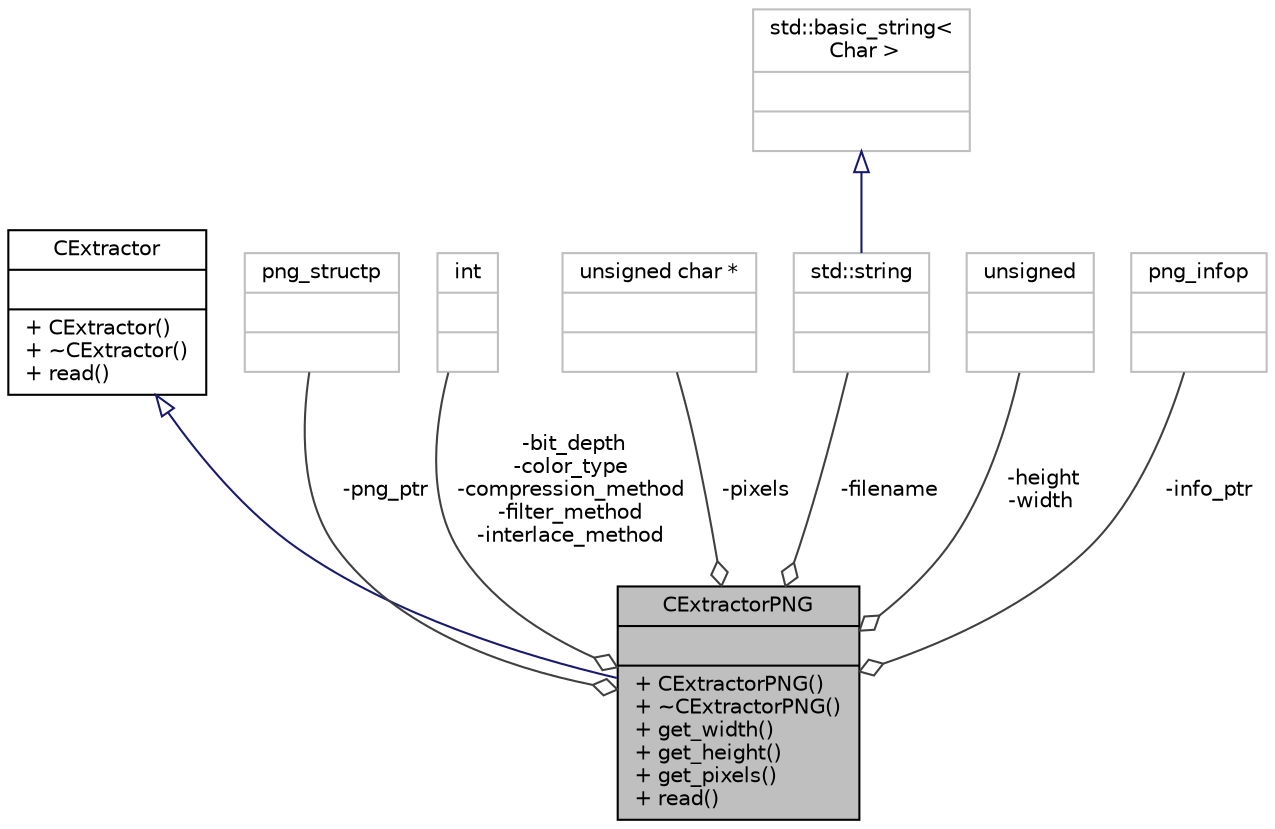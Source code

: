 digraph "CExtractorPNG"
{
 // LATEX_PDF_SIZE
  edge [fontname="Helvetica",fontsize="10",labelfontname="Helvetica",labelfontsize="10"];
  node [fontname="Helvetica",fontsize="10",shape=record];
  Node1 [label="{CExtractorPNG\n||+ CExtractorPNG()\l+ ~CExtractorPNG()\l+ get_width()\l+ get_height()\l+ get_pixels()\l+ read()\l}",height=0.2,width=0.4,color="black", fillcolor="grey75", style="filled", fontcolor="black",tooltip=" "];
  Node2 -> Node1 [dir="back",color="midnightblue",fontsize="10",style="solid",arrowtail="onormal",fontname="Helvetica"];
  Node2 [label="{CExtractor\n||+ CExtractor()\l+ ~CExtractor()\l+ read()\l}",height=0.2,width=0.4,color="black", fillcolor="white", style="filled",URL="$classCExtractor.html",tooltip=" "];
  Node3 -> Node1 [color="grey25",fontsize="10",style="solid",label=" -png_ptr" ,arrowhead="odiamond",fontname="Helvetica"];
  Node3 [label="{png_structp\n||}",height=0.2,width=0.4,color="grey75", fillcolor="white", style="filled",tooltip=" "];
  Node4 -> Node1 [color="grey25",fontsize="10",style="solid",label=" -bit_depth\n-color_type\n-compression_method\n-filter_method\n-interlace_method" ,arrowhead="odiamond",fontname="Helvetica"];
  Node4 [label="{int\n||}",height=0.2,width=0.4,color="grey75", fillcolor="white", style="filled",tooltip=" "];
  Node5 -> Node1 [color="grey25",fontsize="10",style="solid",label=" -pixels" ,arrowhead="odiamond",fontname="Helvetica"];
  Node5 [label="{unsigned char *\n||}",height=0.2,width=0.4,color="grey75", fillcolor="white", style="filled",tooltip=" "];
  Node6 -> Node1 [color="grey25",fontsize="10",style="solid",label=" -filename" ,arrowhead="odiamond",fontname="Helvetica"];
  Node6 [label="{std::string\n||}",height=0.2,width=0.4,color="grey75", fillcolor="white", style="filled",tooltip=" "];
  Node7 -> Node6 [dir="back",color="midnightblue",fontsize="10",style="solid",arrowtail="onormal",fontname="Helvetica"];
  Node7 [label="{std::basic_string\<\l Char \>\n||}",height=0.2,width=0.4,color="grey75", fillcolor="white", style="filled",tooltip=" "];
  Node8 -> Node1 [color="grey25",fontsize="10",style="solid",label=" -height\n-width" ,arrowhead="odiamond",fontname="Helvetica"];
  Node8 [label="{unsigned\n||}",height=0.2,width=0.4,color="grey75", fillcolor="white", style="filled",tooltip=" "];
  Node9 -> Node1 [color="grey25",fontsize="10",style="solid",label=" -info_ptr" ,arrowhead="odiamond",fontname="Helvetica"];
  Node9 [label="{png_infop\n||}",height=0.2,width=0.4,color="grey75", fillcolor="white", style="filled",tooltip=" "];
}

